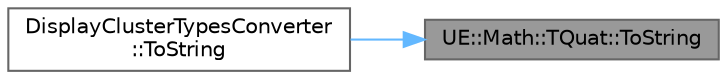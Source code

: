 digraph "UE::Math::TQuat::ToString"
{
 // INTERACTIVE_SVG=YES
 // LATEX_PDF_SIZE
  bgcolor="transparent";
  edge [fontname=Helvetica,fontsize=10,labelfontname=Helvetica,labelfontsize=10];
  node [fontname=Helvetica,fontsize=10,shape=box,height=0.2,width=0.4];
  rankdir="RL";
  Node1 [id="Node000001",label="UE::Math::TQuat::ToString",height=0.2,width=0.4,color="gray40", fillcolor="grey60", style="filled", fontcolor="black",tooltip="Get a textual representation of the vector."];
  Node1 -> Node2 [id="edge1_Node000001_Node000002",dir="back",color="steelblue1",style="solid",tooltip=" "];
  Node2 [id="Node000002",label="DisplayClusterTypesConverter\l::ToString",height=0.2,width=0.4,color="grey40", fillcolor="white", style="filled",URL="$d9/dcd/classDisplayClusterTypesConverter.html#aaa56dfae9153c835ebfc37d32e66d9d6",tooltip=" "];
}

